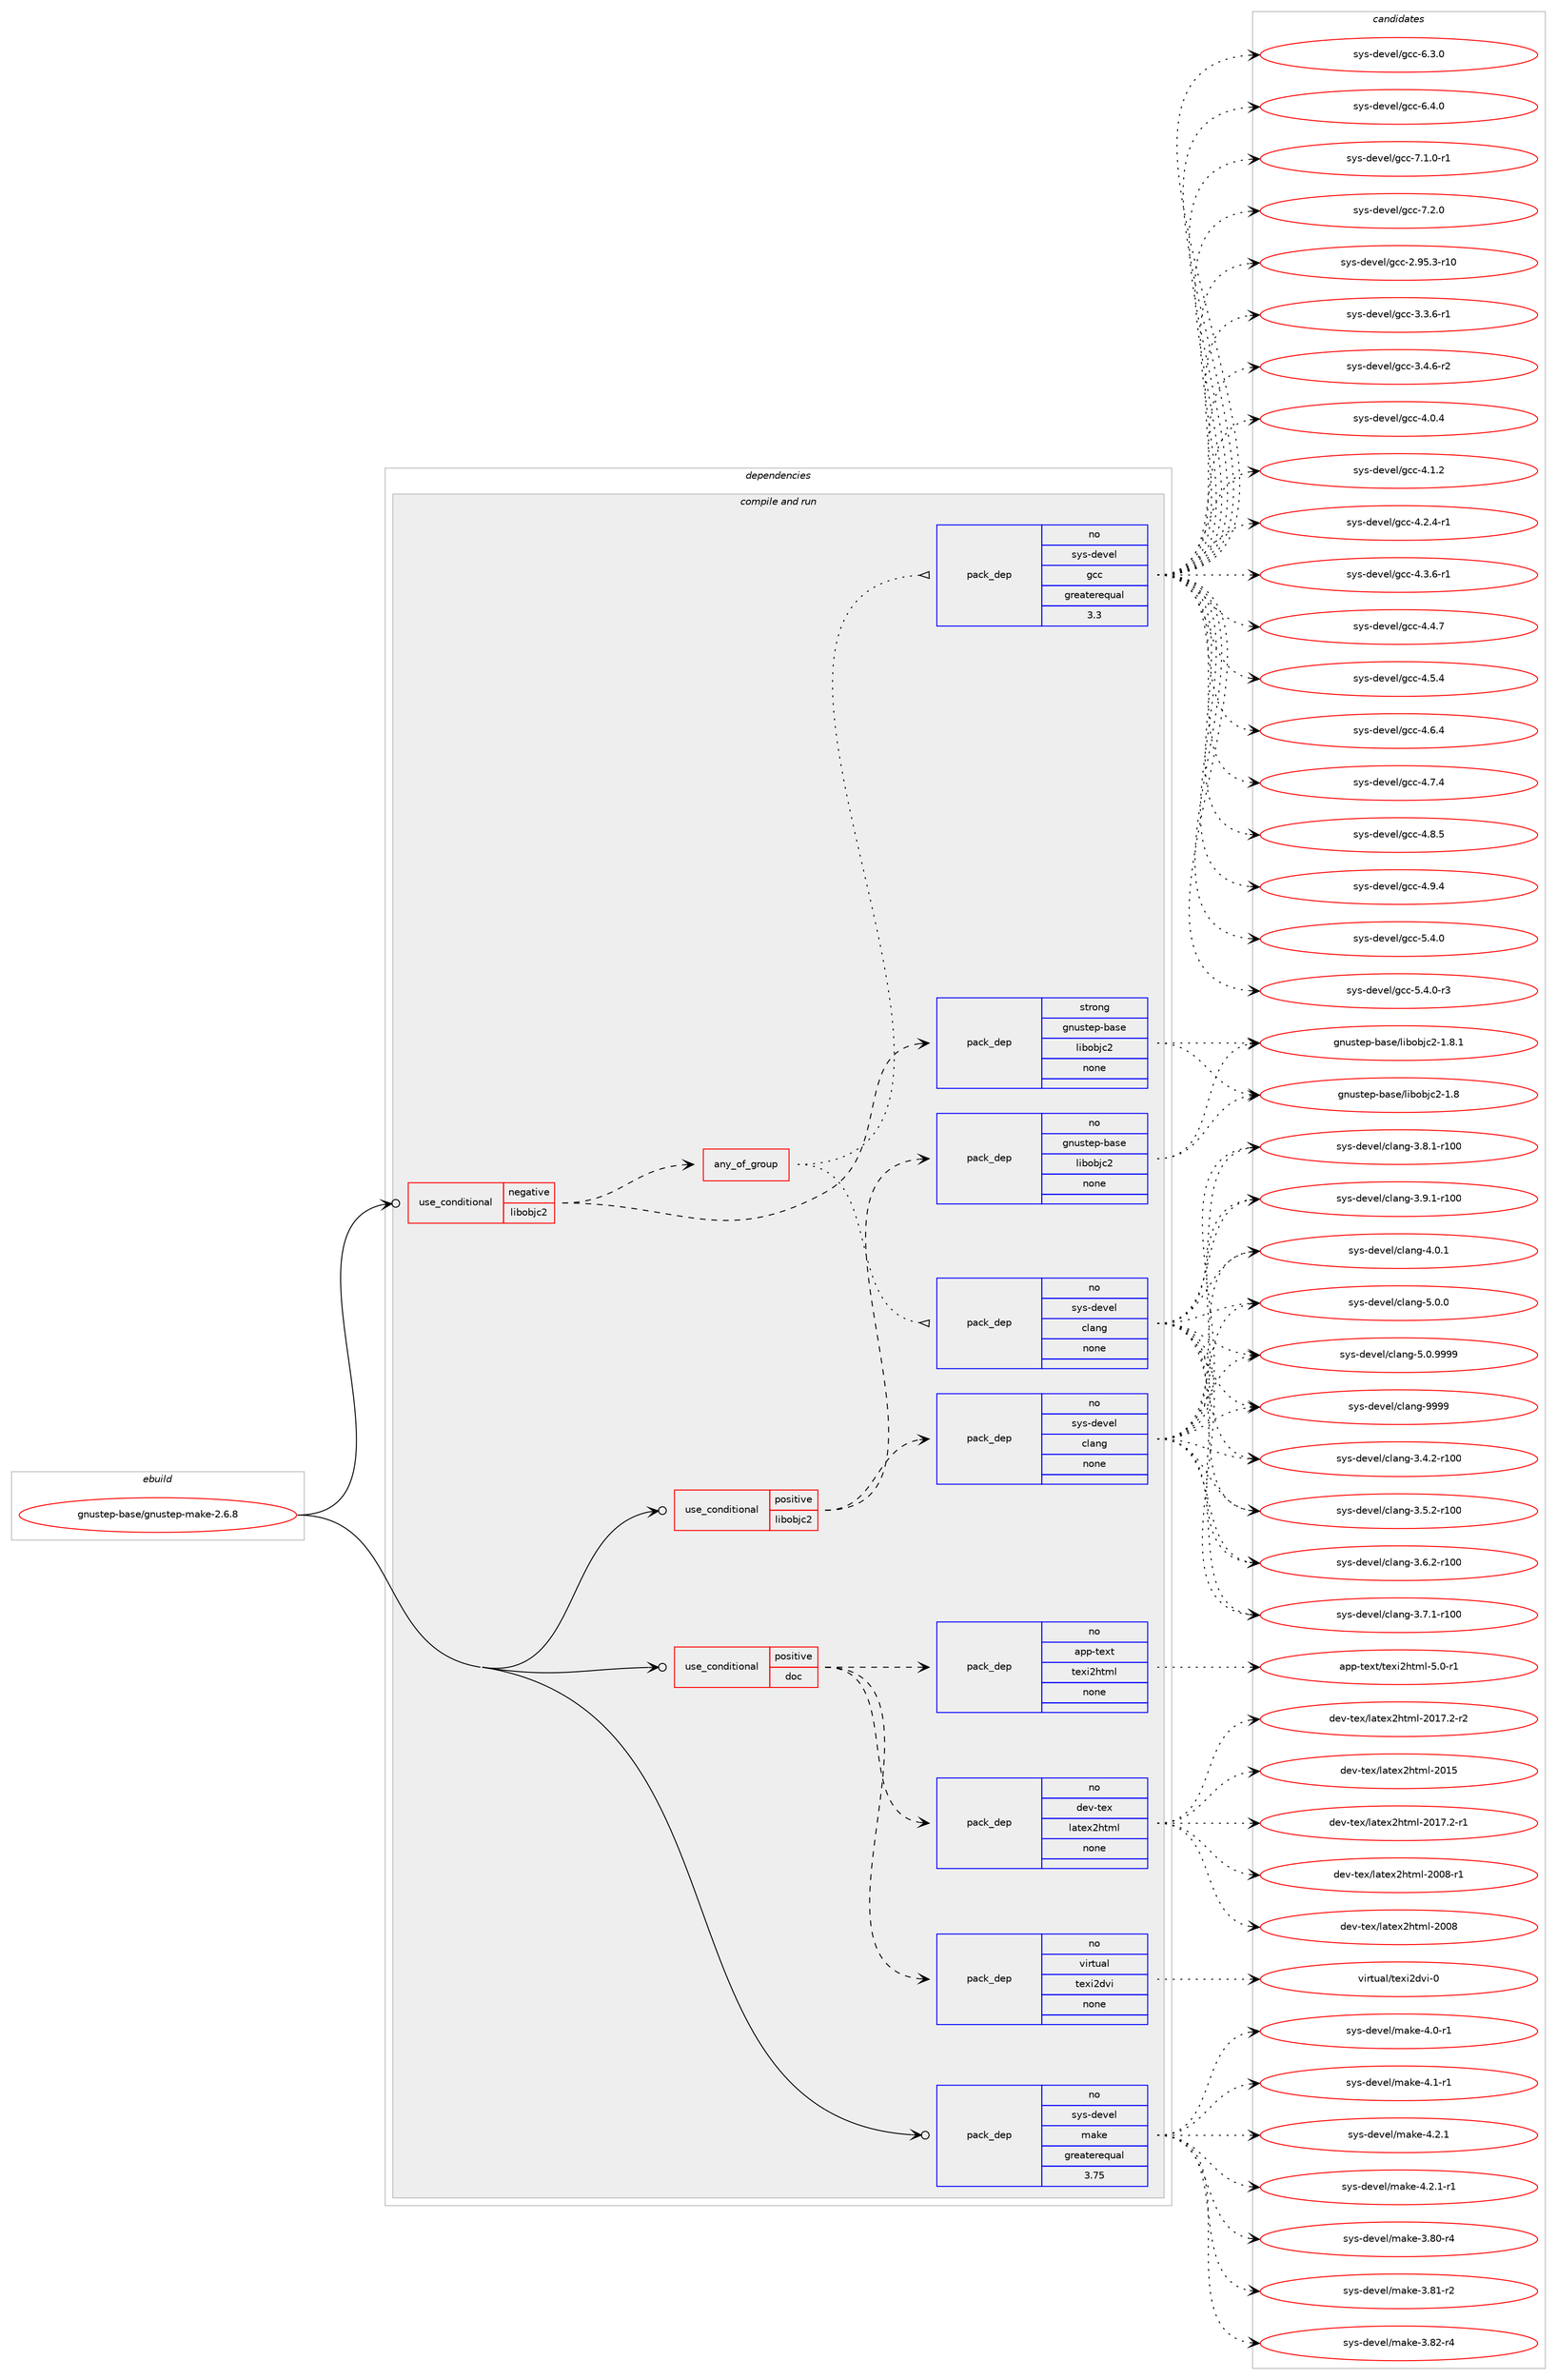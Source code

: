 digraph prolog {

# *************
# Graph options
# *************

newrank=true;
concentrate=true;
compound=true;
graph [rankdir=LR,fontname=Helvetica,fontsize=10,ranksep=1.5];#, ranksep=2.5, nodesep=0.2];
edge  [arrowhead=vee];
node  [fontname=Helvetica,fontsize=10];

# **********
# The ebuild
# **********

subgraph cluster_leftcol {
color=gray;
rank=same;
label=<<i>ebuild</i>>;
id [label="gnustep-base/gnustep-make-2.6.8", color=red, width=4, href="../gnustep-base/gnustep-make-2.6.8.svg"];
}

# ****************
# The dependencies
# ****************

subgraph cluster_midcol {
color=gray;
label=<<i>dependencies</i>>;
subgraph cluster_compile {
fillcolor="#eeeeee";
style=filled;
label=<<i>compile</i>>;
}
subgraph cluster_compileandrun {
fillcolor="#eeeeee";
style=filled;
label=<<i>compile and run</i>>;
subgraph cond82232 {
dependency312812 [label=<<TABLE BORDER="0" CELLBORDER="1" CELLSPACING="0" CELLPADDING="4"><TR><TD ROWSPAN="3" CELLPADDING="10">use_conditional</TD></TR><TR><TD>negative</TD></TR><TR><TD>libobjc2</TD></TR></TABLE>>, shape=none, color=red];
subgraph pack225604 {
dependency312813 [label=<<TABLE BORDER="0" CELLBORDER="1" CELLSPACING="0" CELLPADDING="4" WIDTH="220"><TR><TD ROWSPAN="6" CELLPADDING="30">pack_dep</TD></TR><TR><TD WIDTH="110">strong</TD></TR><TR><TD>gnustep-base</TD></TR><TR><TD>libobjc2</TD></TR><TR><TD>none</TD></TR><TR><TD></TD></TR></TABLE>>, shape=none, color=blue];
}
dependency312812:e -> dependency312813:w [weight=20,style="dashed",arrowhead="vee"];
subgraph any4885 {
dependency312814 [label=<<TABLE BORDER="0" CELLBORDER="1" CELLSPACING="0" CELLPADDING="4"><TR><TD CELLPADDING="10">any_of_group</TD></TR></TABLE>>, shape=none, color=red];subgraph pack225605 {
dependency312815 [label=<<TABLE BORDER="0" CELLBORDER="1" CELLSPACING="0" CELLPADDING="4" WIDTH="220"><TR><TD ROWSPAN="6" CELLPADDING="30">pack_dep</TD></TR><TR><TD WIDTH="110">no</TD></TR><TR><TD>sys-devel</TD></TR><TR><TD>gcc</TD></TR><TR><TD>greaterequal</TD></TR><TR><TD>3.3</TD></TR></TABLE>>, shape=none, color=blue];
}
dependency312814:e -> dependency312815:w [weight=20,style="dotted",arrowhead="oinv"];
subgraph pack225606 {
dependency312816 [label=<<TABLE BORDER="0" CELLBORDER="1" CELLSPACING="0" CELLPADDING="4" WIDTH="220"><TR><TD ROWSPAN="6" CELLPADDING="30">pack_dep</TD></TR><TR><TD WIDTH="110">no</TD></TR><TR><TD>sys-devel</TD></TR><TR><TD>clang</TD></TR><TR><TD>none</TD></TR><TR><TD></TD></TR></TABLE>>, shape=none, color=blue];
}
dependency312814:e -> dependency312816:w [weight=20,style="dotted",arrowhead="oinv"];
}
dependency312812:e -> dependency312814:w [weight=20,style="dashed",arrowhead="vee"];
}
id:e -> dependency312812:w [weight=20,style="solid",arrowhead="odotvee"];
subgraph cond82233 {
dependency312817 [label=<<TABLE BORDER="0" CELLBORDER="1" CELLSPACING="0" CELLPADDING="4"><TR><TD ROWSPAN="3" CELLPADDING="10">use_conditional</TD></TR><TR><TD>positive</TD></TR><TR><TD>doc</TD></TR></TABLE>>, shape=none, color=red];
subgraph pack225607 {
dependency312818 [label=<<TABLE BORDER="0" CELLBORDER="1" CELLSPACING="0" CELLPADDING="4" WIDTH="220"><TR><TD ROWSPAN="6" CELLPADDING="30">pack_dep</TD></TR><TR><TD WIDTH="110">no</TD></TR><TR><TD>virtual</TD></TR><TR><TD>texi2dvi</TD></TR><TR><TD>none</TD></TR><TR><TD></TD></TR></TABLE>>, shape=none, color=blue];
}
dependency312817:e -> dependency312818:w [weight=20,style="dashed",arrowhead="vee"];
subgraph pack225608 {
dependency312819 [label=<<TABLE BORDER="0" CELLBORDER="1" CELLSPACING="0" CELLPADDING="4" WIDTH="220"><TR><TD ROWSPAN="6" CELLPADDING="30">pack_dep</TD></TR><TR><TD WIDTH="110">no</TD></TR><TR><TD>dev-tex</TD></TR><TR><TD>latex2html</TD></TR><TR><TD>none</TD></TR><TR><TD></TD></TR></TABLE>>, shape=none, color=blue];
}
dependency312817:e -> dependency312819:w [weight=20,style="dashed",arrowhead="vee"];
subgraph pack225609 {
dependency312820 [label=<<TABLE BORDER="0" CELLBORDER="1" CELLSPACING="0" CELLPADDING="4" WIDTH="220"><TR><TD ROWSPAN="6" CELLPADDING="30">pack_dep</TD></TR><TR><TD WIDTH="110">no</TD></TR><TR><TD>app-text</TD></TR><TR><TD>texi2html</TD></TR><TR><TD>none</TD></TR><TR><TD></TD></TR></TABLE>>, shape=none, color=blue];
}
dependency312817:e -> dependency312820:w [weight=20,style="dashed",arrowhead="vee"];
}
id:e -> dependency312817:w [weight=20,style="solid",arrowhead="odotvee"];
subgraph cond82234 {
dependency312821 [label=<<TABLE BORDER="0" CELLBORDER="1" CELLSPACING="0" CELLPADDING="4"><TR><TD ROWSPAN="3" CELLPADDING="10">use_conditional</TD></TR><TR><TD>positive</TD></TR><TR><TD>libobjc2</TD></TR></TABLE>>, shape=none, color=red];
subgraph pack225610 {
dependency312822 [label=<<TABLE BORDER="0" CELLBORDER="1" CELLSPACING="0" CELLPADDING="4" WIDTH="220"><TR><TD ROWSPAN="6" CELLPADDING="30">pack_dep</TD></TR><TR><TD WIDTH="110">no</TD></TR><TR><TD>gnustep-base</TD></TR><TR><TD>libobjc2</TD></TR><TR><TD>none</TD></TR><TR><TD></TD></TR></TABLE>>, shape=none, color=blue];
}
dependency312821:e -> dependency312822:w [weight=20,style="dashed",arrowhead="vee"];
subgraph pack225611 {
dependency312823 [label=<<TABLE BORDER="0" CELLBORDER="1" CELLSPACING="0" CELLPADDING="4" WIDTH="220"><TR><TD ROWSPAN="6" CELLPADDING="30">pack_dep</TD></TR><TR><TD WIDTH="110">no</TD></TR><TR><TD>sys-devel</TD></TR><TR><TD>clang</TD></TR><TR><TD>none</TD></TR><TR><TD></TD></TR></TABLE>>, shape=none, color=blue];
}
dependency312821:e -> dependency312823:w [weight=20,style="dashed",arrowhead="vee"];
}
id:e -> dependency312821:w [weight=20,style="solid",arrowhead="odotvee"];
subgraph pack225612 {
dependency312824 [label=<<TABLE BORDER="0" CELLBORDER="1" CELLSPACING="0" CELLPADDING="4" WIDTH="220"><TR><TD ROWSPAN="6" CELLPADDING="30">pack_dep</TD></TR><TR><TD WIDTH="110">no</TD></TR><TR><TD>sys-devel</TD></TR><TR><TD>make</TD></TR><TR><TD>greaterequal</TD></TR><TR><TD>3.75</TD></TR></TABLE>>, shape=none, color=blue];
}
id:e -> dependency312824:w [weight=20,style="solid",arrowhead="odotvee"];
}
subgraph cluster_run {
fillcolor="#eeeeee";
style=filled;
label=<<i>run</i>>;
}
}

# **************
# The candidates
# **************

subgraph cluster_choices {
rank=same;
color=gray;
label=<<i>candidates</i>>;

subgraph choice225604 {
color=black;
nodesep=1;
choice103110117115116101112459897115101471081059811198106995045494656 [label="gnustep-base/libobjc2-1.8", color=red, width=4,href="../gnustep-base/libobjc2-1.8.svg"];
choice1031101171151161011124598971151014710810598111981069950454946564649 [label="gnustep-base/libobjc2-1.8.1", color=red, width=4,href="../gnustep-base/libobjc2-1.8.1.svg"];
dependency312813:e -> choice103110117115116101112459897115101471081059811198106995045494656:w [style=dotted,weight="100"];
dependency312813:e -> choice1031101171151161011124598971151014710810598111981069950454946564649:w [style=dotted,weight="100"];
}
subgraph choice225605 {
color=black;
nodesep=1;
choice1151211154510010111810110847103999945504657534651451144948 [label="sys-devel/gcc-2.95.3-r10", color=red, width=4,href="../sys-devel/gcc-2.95.3-r10.svg"];
choice115121115451001011181011084710399994551465146544511449 [label="sys-devel/gcc-3.3.6-r1", color=red, width=4,href="../sys-devel/gcc-3.3.6-r1.svg"];
choice115121115451001011181011084710399994551465246544511450 [label="sys-devel/gcc-3.4.6-r2", color=red, width=4,href="../sys-devel/gcc-3.4.6-r2.svg"];
choice11512111545100101118101108471039999455246484652 [label="sys-devel/gcc-4.0.4", color=red, width=4,href="../sys-devel/gcc-4.0.4.svg"];
choice11512111545100101118101108471039999455246494650 [label="sys-devel/gcc-4.1.2", color=red, width=4,href="../sys-devel/gcc-4.1.2.svg"];
choice115121115451001011181011084710399994552465046524511449 [label="sys-devel/gcc-4.2.4-r1", color=red, width=4,href="../sys-devel/gcc-4.2.4-r1.svg"];
choice115121115451001011181011084710399994552465146544511449 [label="sys-devel/gcc-4.3.6-r1", color=red, width=4,href="../sys-devel/gcc-4.3.6-r1.svg"];
choice11512111545100101118101108471039999455246524655 [label="sys-devel/gcc-4.4.7", color=red, width=4,href="../sys-devel/gcc-4.4.7.svg"];
choice11512111545100101118101108471039999455246534652 [label="sys-devel/gcc-4.5.4", color=red, width=4,href="../sys-devel/gcc-4.5.4.svg"];
choice11512111545100101118101108471039999455246544652 [label="sys-devel/gcc-4.6.4", color=red, width=4,href="../sys-devel/gcc-4.6.4.svg"];
choice11512111545100101118101108471039999455246554652 [label="sys-devel/gcc-4.7.4", color=red, width=4,href="../sys-devel/gcc-4.7.4.svg"];
choice11512111545100101118101108471039999455246564653 [label="sys-devel/gcc-4.8.5", color=red, width=4,href="../sys-devel/gcc-4.8.5.svg"];
choice11512111545100101118101108471039999455246574652 [label="sys-devel/gcc-4.9.4", color=red, width=4,href="../sys-devel/gcc-4.9.4.svg"];
choice11512111545100101118101108471039999455346524648 [label="sys-devel/gcc-5.4.0", color=red, width=4,href="../sys-devel/gcc-5.4.0.svg"];
choice115121115451001011181011084710399994553465246484511451 [label="sys-devel/gcc-5.4.0-r3", color=red, width=4,href="../sys-devel/gcc-5.4.0-r3.svg"];
choice11512111545100101118101108471039999455446514648 [label="sys-devel/gcc-6.3.0", color=red, width=4,href="../sys-devel/gcc-6.3.0.svg"];
choice11512111545100101118101108471039999455446524648 [label="sys-devel/gcc-6.4.0", color=red, width=4,href="../sys-devel/gcc-6.4.0.svg"];
choice115121115451001011181011084710399994555464946484511449 [label="sys-devel/gcc-7.1.0-r1", color=red, width=4,href="../sys-devel/gcc-7.1.0-r1.svg"];
choice11512111545100101118101108471039999455546504648 [label="sys-devel/gcc-7.2.0", color=red, width=4,href="../sys-devel/gcc-7.2.0.svg"];
dependency312815:e -> choice1151211154510010111810110847103999945504657534651451144948:w [style=dotted,weight="100"];
dependency312815:e -> choice115121115451001011181011084710399994551465146544511449:w [style=dotted,weight="100"];
dependency312815:e -> choice115121115451001011181011084710399994551465246544511450:w [style=dotted,weight="100"];
dependency312815:e -> choice11512111545100101118101108471039999455246484652:w [style=dotted,weight="100"];
dependency312815:e -> choice11512111545100101118101108471039999455246494650:w [style=dotted,weight="100"];
dependency312815:e -> choice115121115451001011181011084710399994552465046524511449:w [style=dotted,weight="100"];
dependency312815:e -> choice115121115451001011181011084710399994552465146544511449:w [style=dotted,weight="100"];
dependency312815:e -> choice11512111545100101118101108471039999455246524655:w [style=dotted,weight="100"];
dependency312815:e -> choice11512111545100101118101108471039999455246534652:w [style=dotted,weight="100"];
dependency312815:e -> choice11512111545100101118101108471039999455246544652:w [style=dotted,weight="100"];
dependency312815:e -> choice11512111545100101118101108471039999455246554652:w [style=dotted,weight="100"];
dependency312815:e -> choice11512111545100101118101108471039999455246564653:w [style=dotted,weight="100"];
dependency312815:e -> choice11512111545100101118101108471039999455246574652:w [style=dotted,weight="100"];
dependency312815:e -> choice11512111545100101118101108471039999455346524648:w [style=dotted,weight="100"];
dependency312815:e -> choice115121115451001011181011084710399994553465246484511451:w [style=dotted,weight="100"];
dependency312815:e -> choice11512111545100101118101108471039999455446514648:w [style=dotted,weight="100"];
dependency312815:e -> choice11512111545100101118101108471039999455446524648:w [style=dotted,weight="100"];
dependency312815:e -> choice115121115451001011181011084710399994555464946484511449:w [style=dotted,weight="100"];
dependency312815:e -> choice11512111545100101118101108471039999455546504648:w [style=dotted,weight="100"];
}
subgraph choice225606 {
color=black;
nodesep=1;
choice1151211154510010111810110847991089711010345514652465045114494848 [label="sys-devel/clang-3.4.2-r100", color=red, width=4,href="../sys-devel/clang-3.4.2-r100.svg"];
choice1151211154510010111810110847991089711010345514653465045114494848 [label="sys-devel/clang-3.5.2-r100", color=red, width=4,href="../sys-devel/clang-3.5.2-r100.svg"];
choice1151211154510010111810110847991089711010345514654465045114494848 [label="sys-devel/clang-3.6.2-r100", color=red, width=4,href="../sys-devel/clang-3.6.2-r100.svg"];
choice1151211154510010111810110847991089711010345514655464945114494848 [label="sys-devel/clang-3.7.1-r100", color=red, width=4,href="../sys-devel/clang-3.7.1-r100.svg"];
choice1151211154510010111810110847991089711010345514656464945114494848 [label="sys-devel/clang-3.8.1-r100", color=red, width=4,href="../sys-devel/clang-3.8.1-r100.svg"];
choice1151211154510010111810110847991089711010345514657464945114494848 [label="sys-devel/clang-3.9.1-r100", color=red, width=4,href="../sys-devel/clang-3.9.1-r100.svg"];
choice11512111545100101118101108479910897110103455246484649 [label="sys-devel/clang-4.0.1", color=red, width=4,href="../sys-devel/clang-4.0.1.svg"];
choice11512111545100101118101108479910897110103455346484648 [label="sys-devel/clang-5.0.0", color=red, width=4,href="../sys-devel/clang-5.0.0.svg"];
choice11512111545100101118101108479910897110103455346484657575757 [label="sys-devel/clang-5.0.9999", color=red, width=4,href="../sys-devel/clang-5.0.9999.svg"];
choice115121115451001011181011084799108971101034557575757 [label="sys-devel/clang-9999", color=red, width=4,href="../sys-devel/clang-9999.svg"];
dependency312816:e -> choice1151211154510010111810110847991089711010345514652465045114494848:w [style=dotted,weight="100"];
dependency312816:e -> choice1151211154510010111810110847991089711010345514653465045114494848:w [style=dotted,weight="100"];
dependency312816:e -> choice1151211154510010111810110847991089711010345514654465045114494848:w [style=dotted,weight="100"];
dependency312816:e -> choice1151211154510010111810110847991089711010345514655464945114494848:w [style=dotted,weight="100"];
dependency312816:e -> choice1151211154510010111810110847991089711010345514656464945114494848:w [style=dotted,weight="100"];
dependency312816:e -> choice1151211154510010111810110847991089711010345514657464945114494848:w [style=dotted,weight="100"];
dependency312816:e -> choice11512111545100101118101108479910897110103455246484649:w [style=dotted,weight="100"];
dependency312816:e -> choice11512111545100101118101108479910897110103455346484648:w [style=dotted,weight="100"];
dependency312816:e -> choice11512111545100101118101108479910897110103455346484657575757:w [style=dotted,weight="100"];
dependency312816:e -> choice115121115451001011181011084799108971101034557575757:w [style=dotted,weight="100"];
}
subgraph choice225607 {
color=black;
nodesep=1;
choice1181051141161179710847116101120105501001181054548 [label="virtual/texi2dvi-0", color=red, width=4,href="../virtual/texi2dvi-0.svg"];
dependency312818:e -> choice1181051141161179710847116101120105501001181054548:w [style=dotted,weight="100"];
}
subgraph choice225608 {
color=black;
nodesep=1;
choice100101118451161011204710897116101120501041161091084550484856 [label="dev-tex/latex2html-2008", color=red, width=4,href="../dev-tex/latex2html-2008.svg"];
choice1001011184511610112047108971161011205010411610910845504848564511449 [label="dev-tex/latex2html-2008-r1", color=red, width=4,href="../dev-tex/latex2html-2008-r1.svg"];
choice100101118451161011204710897116101120501041161091084550484953 [label="dev-tex/latex2html-2015", color=red, width=4,href="../dev-tex/latex2html-2015.svg"];
choice10010111845116101120471089711610112050104116109108455048495546504511449 [label="dev-tex/latex2html-2017.2-r1", color=red, width=4,href="../dev-tex/latex2html-2017.2-r1.svg"];
choice10010111845116101120471089711610112050104116109108455048495546504511450 [label="dev-tex/latex2html-2017.2-r2", color=red, width=4,href="../dev-tex/latex2html-2017.2-r2.svg"];
dependency312819:e -> choice100101118451161011204710897116101120501041161091084550484856:w [style=dotted,weight="100"];
dependency312819:e -> choice1001011184511610112047108971161011205010411610910845504848564511449:w [style=dotted,weight="100"];
dependency312819:e -> choice100101118451161011204710897116101120501041161091084550484953:w [style=dotted,weight="100"];
dependency312819:e -> choice10010111845116101120471089711610112050104116109108455048495546504511449:w [style=dotted,weight="100"];
dependency312819:e -> choice10010111845116101120471089711610112050104116109108455048495546504511450:w [style=dotted,weight="100"];
}
subgraph choice225609 {
color=black;
nodesep=1;
choice97112112451161011201164711610112010550104116109108455346484511449 [label="app-text/texi2html-5.0-r1", color=red, width=4,href="../app-text/texi2html-5.0-r1.svg"];
dependency312820:e -> choice97112112451161011201164711610112010550104116109108455346484511449:w [style=dotted,weight="100"];
}
subgraph choice225610 {
color=black;
nodesep=1;
choice103110117115116101112459897115101471081059811198106995045494656 [label="gnustep-base/libobjc2-1.8", color=red, width=4,href="../gnustep-base/libobjc2-1.8.svg"];
choice1031101171151161011124598971151014710810598111981069950454946564649 [label="gnustep-base/libobjc2-1.8.1", color=red, width=4,href="../gnustep-base/libobjc2-1.8.1.svg"];
dependency312822:e -> choice103110117115116101112459897115101471081059811198106995045494656:w [style=dotted,weight="100"];
dependency312822:e -> choice1031101171151161011124598971151014710810598111981069950454946564649:w [style=dotted,weight="100"];
}
subgraph choice225611 {
color=black;
nodesep=1;
choice1151211154510010111810110847991089711010345514652465045114494848 [label="sys-devel/clang-3.4.2-r100", color=red, width=4,href="../sys-devel/clang-3.4.2-r100.svg"];
choice1151211154510010111810110847991089711010345514653465045114494848 [label="sys-devel/clang-3.5.2-r100", color=red, width=4,href="../sys-devel/clang-3.5.2-r100.svg"];
choice1151211154510010111810110847991089711010345514654465045114494848 [label="sys-devel/clang-3.6.2-r100", color=red, width=4,href="../sys-devel/clang-3.6.2-r100.svg"];
choice1151211154510010111810110847991089711010345514655464945114494848 [label="sys-devel/clang-3.7.1-r100", color=red, width=4,href="../sys-devel/clang-3.7.1-r100.svg"];
choice1151211154510010111810110847991089711010345514656464945114494848 [label="sys-devel/clang-3.8.1-r100", color=red, width=4,href="../sys-devel/clang-3.8.1-r100.svg"];
choice1151211154510010111810110847991089711010345514657464945114494848 [label="sys-devel/clang-3.9.1-r100", color=red, width=4,href="../sys-devel/clang-3.9.1-r100.svg"];
choice11512111545100101118101108479910897110103455246484649 [label="sys-devel/clang-4.0.1", color=red, width=4,href="../sys-devel/clang-4.0.1.svg"];
choice11512111545100101118101108479910897110103455346484648 [label="sys-devel/clang-5.0.0", color=red, width=4,href="../sys-devel/clang-5.0.0.svg"];
choice11512111545100101118101108479910897110103455346484657575757 [label="sys-devel/clang-5.0.9999", color=red, width=4,href="../sys-devel/clang-5.0.9999.svg"];
choice115121115451001011181011084799108971101034557575757 [label="sys-devel/clang-9999", color=red, width=4,href="../sys-devel/clang-9999.svg"];
dependency312823:e -> choice1151211154510010111810110847991089711010345514652465045114494848:w [style=dotted,weight="100"];
dependency312823:e -> choice1151211154510010111810110847991089711010345514653465045114494848:w [style=dotted,weight="100"];
dependency312823:e -> choice1151211154510010111810110847991089711010345514654465045114494848:w [style=dotted,weight="100"];
dependency312823:e -> choice1151211154510010111810110847991089711010345514655464945114494848:w [style=dotted,weight="100"];
dependency312823:e -> choice1151211154510010111810110847991089711010345514656464945114494848:w [style=dotted,weight="100"];
dependency312823:e -> choice1151211154510010111810110847991089711010345514657464945114494848:w [style=dotted,weight="100"];
dependency312823:e -> choice11512111545100101118101108479910897110103455246484649:w [style=dotted,weight="100"];
dependency312823:e -> choice11512111545100101118101108479910897110103455346484648:w [style=dotted,weight="100"];
dependency312823:e -> choice11512111545100101118101108479910897110103455346484657575757:w [style=dotted,weight="100"];
dependency312823:e -> choice115121115451001011181011084799108971101034557575757:w [style=dotted,weight="100"];
}
subgraph choice225612 {
color=black;
nodesep=1;
choice11512111545100101118101108471099710710145514656484511452 [label="sys-devel/make-3.80-r4", color=red, width=4,href="../sys-devel/make-3.80-r4.svg"];
choice11512111545100101118101108471099710710145514656494511450 [label="sys-devel/make-3.81-r2", color=red, width=4,href="../sys-devel/make-3.81-r2.svg"];
choice11512111545100101118101108471099710710145514656504511452 [label="sys-devel/make-3.82-r4", color=red, width=4,href="../sys-devel/make-3.82-r4.svg"];
choice115121115451001011181011084710997107101455246484511449 [label="sys-devel/make-4.0-r1", color=red, width=4,href="../sys-devel/make-4.0-r1.svg"];
choice115121115451001011181011084710997107101455246494511449 [label="sys-devel/make-4.1-r1", color=red, width=4,href="../sys-devel/make-4.1-r1.svg"];
choice115121115451001011181011084710997107101455246504649 [label="sys-devel/make-4.2.1", color=red, width=4,href="../sys-devel/make-4.2.1.svg"];
choice1151211154510010111810110847109971071014552465046494511449 [label="sys-devel/make-4.2.1-r1", color=red, width=4,href="../sys-devel/make-4.2.1-r1.svg"];
dependency312824:e -> choice11512111545100101118101108471099710710145514656484511452:w [style=dotted,weight="100"];
dependency312824:e -> choice11512111545100101118101108471099710710145514656494511450:w [style=dotted,weight="100"];
dependency312824:e -> choice11512111545100101118101108471099710710145514656504511452:w [style=dotted,weight="100"];
dependency312824:e -> choice115121115451001011181011084710997107101455246484511449:w [style=dotted,weight="100"];
dependency312824:e -> choice115121115451001011181011084710997107101455246494511449:w [style=dotted,weight="100"];
dependency312824:e -> choice115121115451001011181011084710997107101455246504649:w [style=dotted,weight="100"];
dependency312824:e -> choice1151211154510010111810110847109971071014552465046494511449:w [style=dotted,weight="100"];
}
}

}
